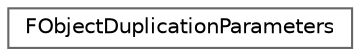 digraph "Graphical Class Hierarchy"
{
 // INTERACTIVE_SVG=YES
 // LATEX_PDF_SIZE
  bgcolor="transparent";
  edge [fontname=Helvetica,fontsize=10,labelfontname=Helvetica,labelfontsize=10];
  node [fontname=Helvetica,fontsize=10,shape=box,height=0.2,width=0.4];
  rankdir="LR";
  Node0 [id="Node000000",label="FObjectDuplicationParameters",height=0.2,width=0.4,color="grey40", fillcolor="white", style="filled",URL="$d4/d6b/structFObjectDuplicationParameters.html",tooltip="This struct is used for passing parameter values to the StaticDuplicateObject() method."];
}
